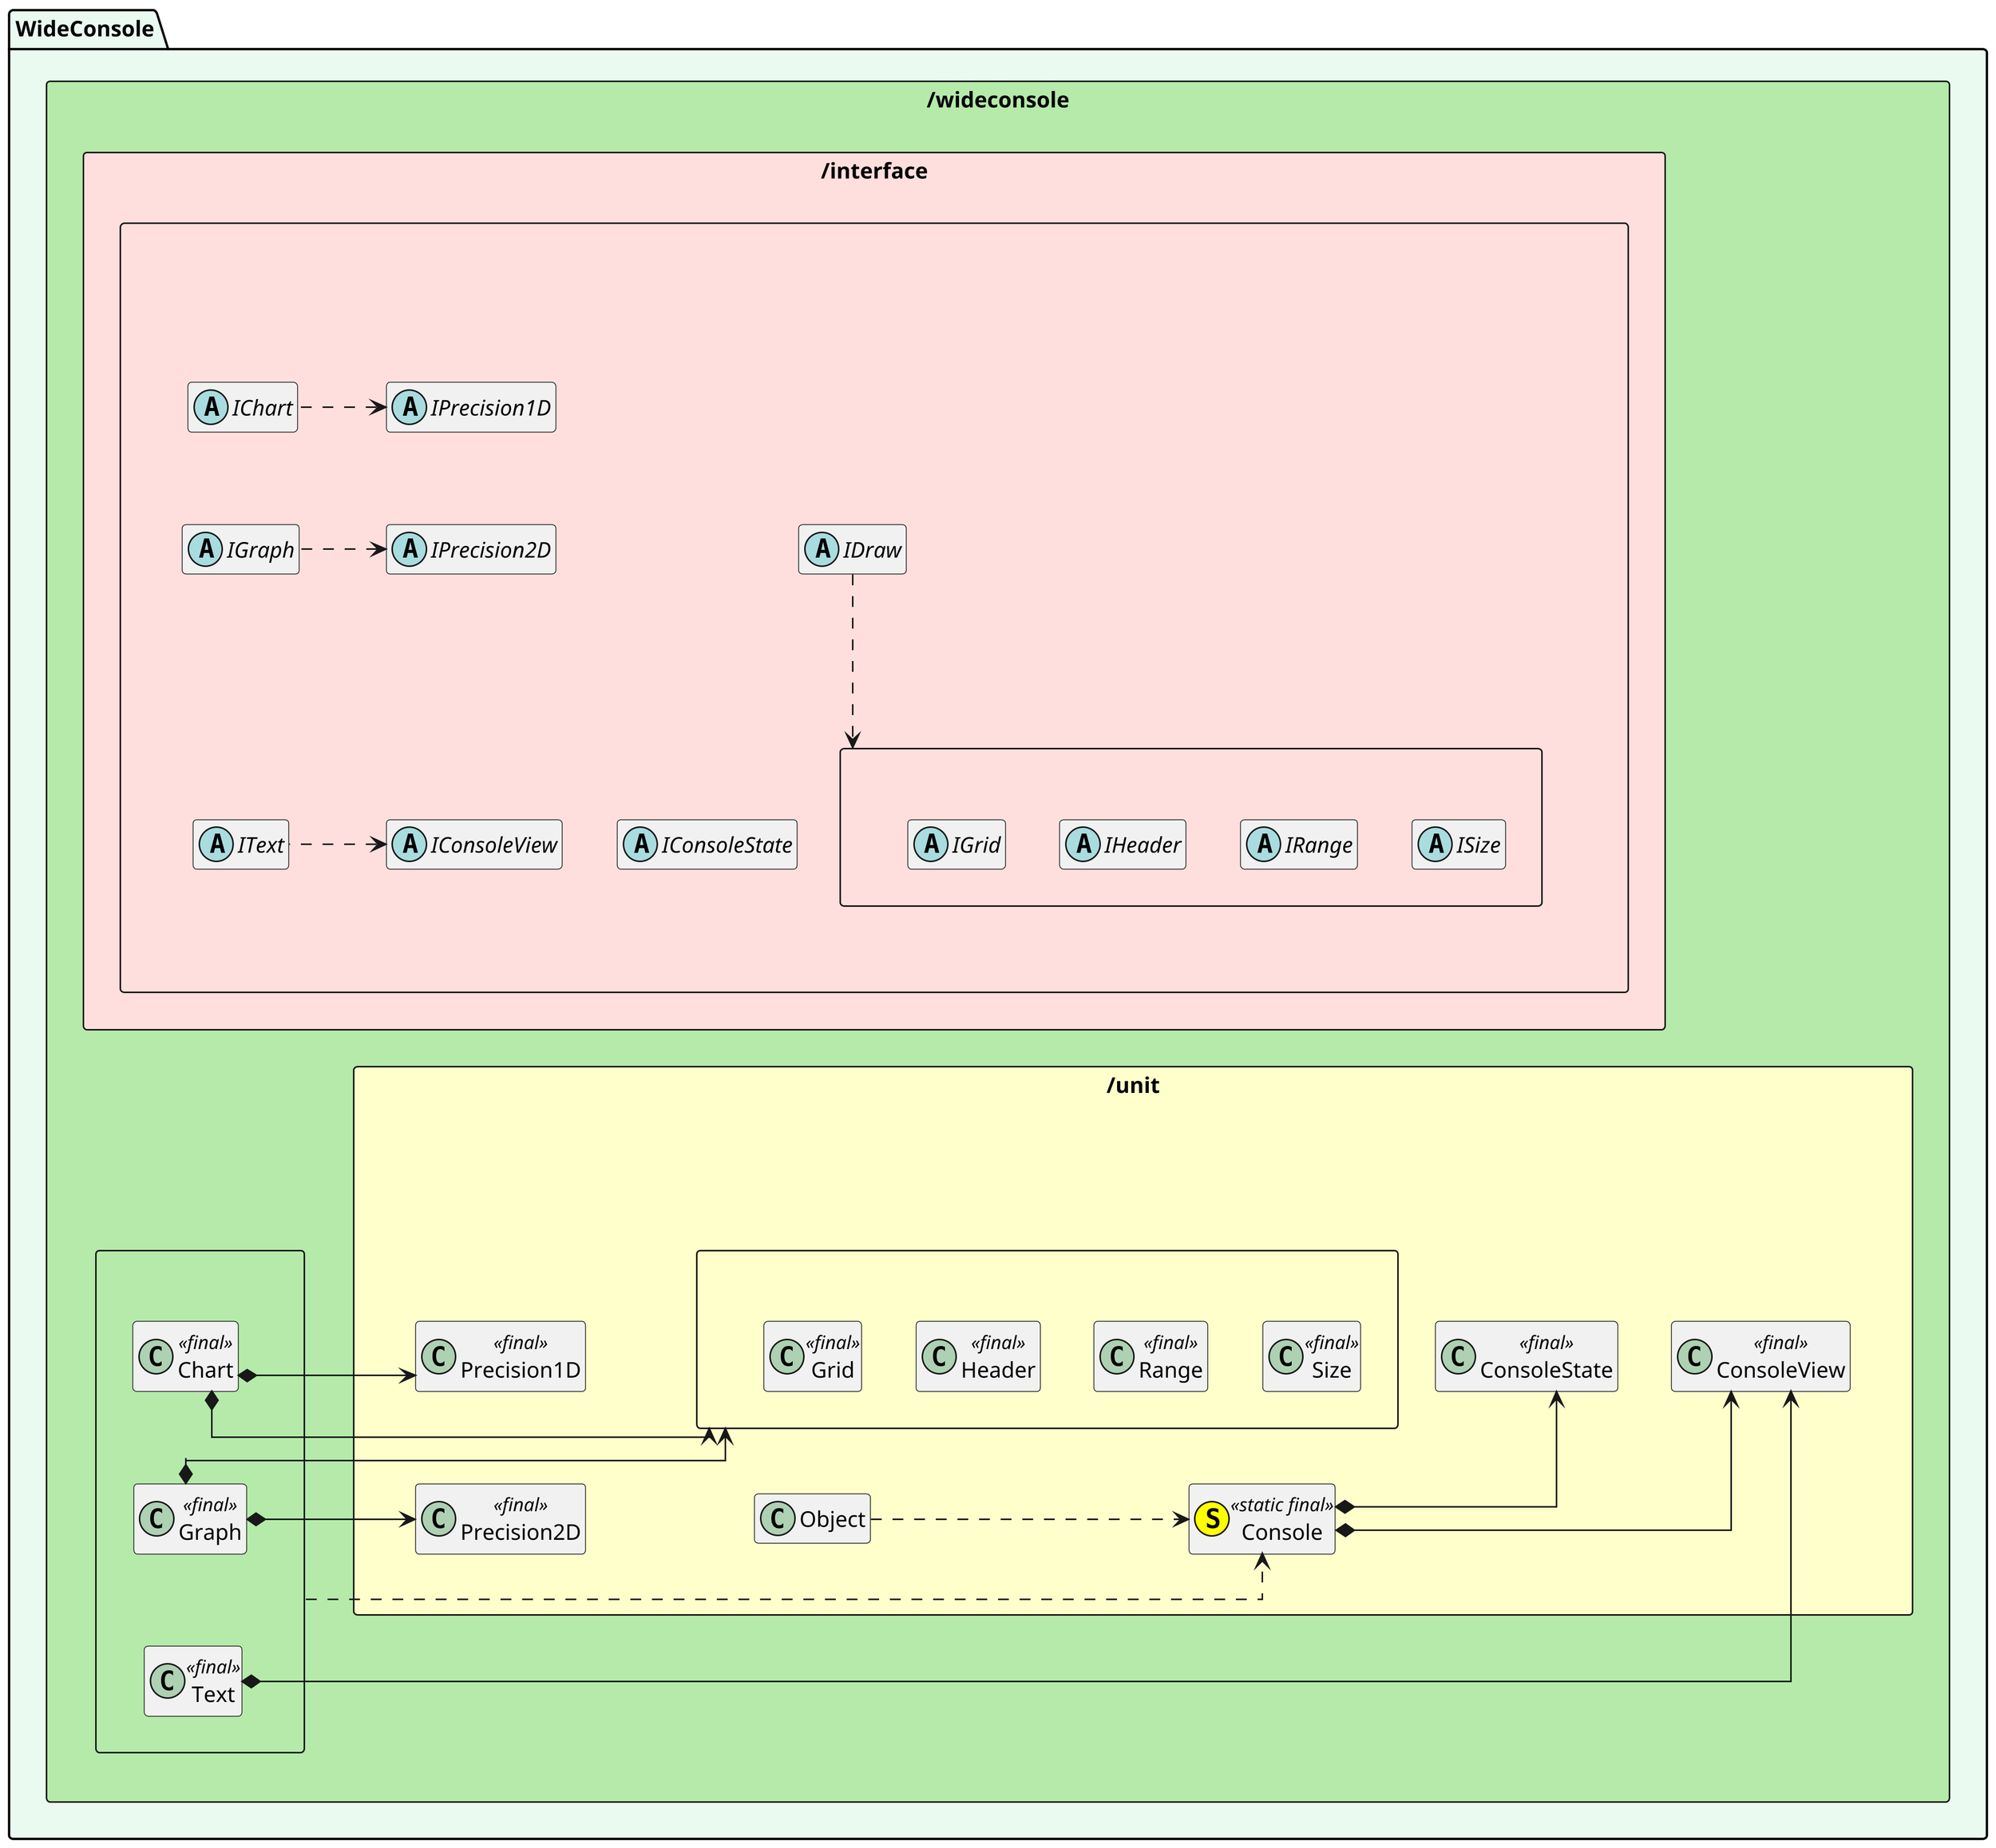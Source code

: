 @startuml

scale 3840 width
hide empty members
skinparam linetype ortho

skinparam package<<Clear>> {
  borderColor Transparent
  fontColor   Transparent
}

namespace WideConsole #EAFAF1 {
  package /wideconsole <<Rectangle>> #B5EAAA {
    package /interface <<Rectangle>> #FFDFDD {
      package "" as packIOthers <<Rectangle>> {
        package "" as pcl1 <<Clear>> {
          abstract IChart
          abstract IGraph
          abstract IText
        }
        abstract IDraw
        package "" as pcl2 <<Clear>> {
          abstract IPrecision1D
          abstract IPrecision2D
        }
        package "" as pcl3 <<Clear>> {
          package "" as packIUnits <<Rectangle>> {
            abstract IGrid
            abstract IHeader
            abstract IRange
            abstract ISize
          }
          abstract IConsoleState
          abstract IConsoleView
        }
      }
    }

    package /unit <<Rectangle>> #FFFFCC {
      package "" as pcl4 <<Clear>> {
        package "" as packUnits <<Rectangle>> {
          class Grid <<final>>
          class Header <<final>>
          class Range <<final>>
          class Size <<final>>
        }
        class ConsoleState <<final>>
        class ConsoleView <<final>>
        class Console <<(S,#FFFF00)static final>>
        class Object
      }
      package "" as pcl5 <<Clear>> {
        class Precision1D <<final>>
        class Precision2D <<final>>
      }
    }

    package "" as packObjs <<Rectangle>> {
      class Chart <<final>>
      class Graph <<final>>
      class Text <<final>>
    }
  }

' Skeleton
  IChart        -[hidden]d- IGraph
  IGraph        -[hidden]d- IText
  IPrecision1D  -[hidden]d- IPrecision2D
  IPrecision2D  -[hidden]d- IConsoleView
  packIUnits    -[hidden]r- IConsoleState
  IConsoleState -[hidden]r- IConsoleView
  IGrid         -[hidden]r- IHeader
  IHeader       -[hidden]r- IRange
  IRange        -[hidden]r- ISize

  IText -[hidden]d- Chart
  IGrid -[hidden]d- Precision1D

  Chart        -[hidden]d- Graph
  Graph        -[hidden]d- Text
  Precision1D  -[hidden]d- Precision2D
  Grid         -[hidden]d- Object
  Precision1D  -[hidden]r- packUnits
  Precision2D  -[hidden]r- Object
  packUnits    -[hidden]r- ConsoleState
  ConsoleState -[hidden]r- ConsoleView
  Grid         -[hidden]r- Header
  Header       -[hidden]r- Range
  Range        -[hidden]r- Size

' Dependencies
  IDraw  .d.> packIUnits
  IChart .l.> IPrecision1D
  IGraph .l.> IPrecision2D
  IText  .l.> IConsoleView

  Object   .r.>  Console
  packObjs .r.>  Console

  Console *-u-> ConsoleState
  Console *-u-> ConsoleView
  Text    *-u-> ConsoleView

  Chart *-r-> packUnits
  Graph *-u-> packUnits
  Chart *-r-> Precision1D
  Graph *-r-> Precision2D
}

@enduml
